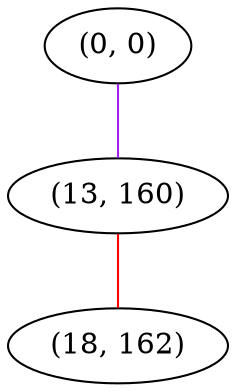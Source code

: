 graph "" {
"(0, 0)";
"(13, 160)";
"(18, 162)";
"(0, 0)" -- "(13, 160)"  [color=purple, key=0, weight=4];
"(13, 160)" -- "(18, 162)"  [color=red, key=0, weight=1];
}
